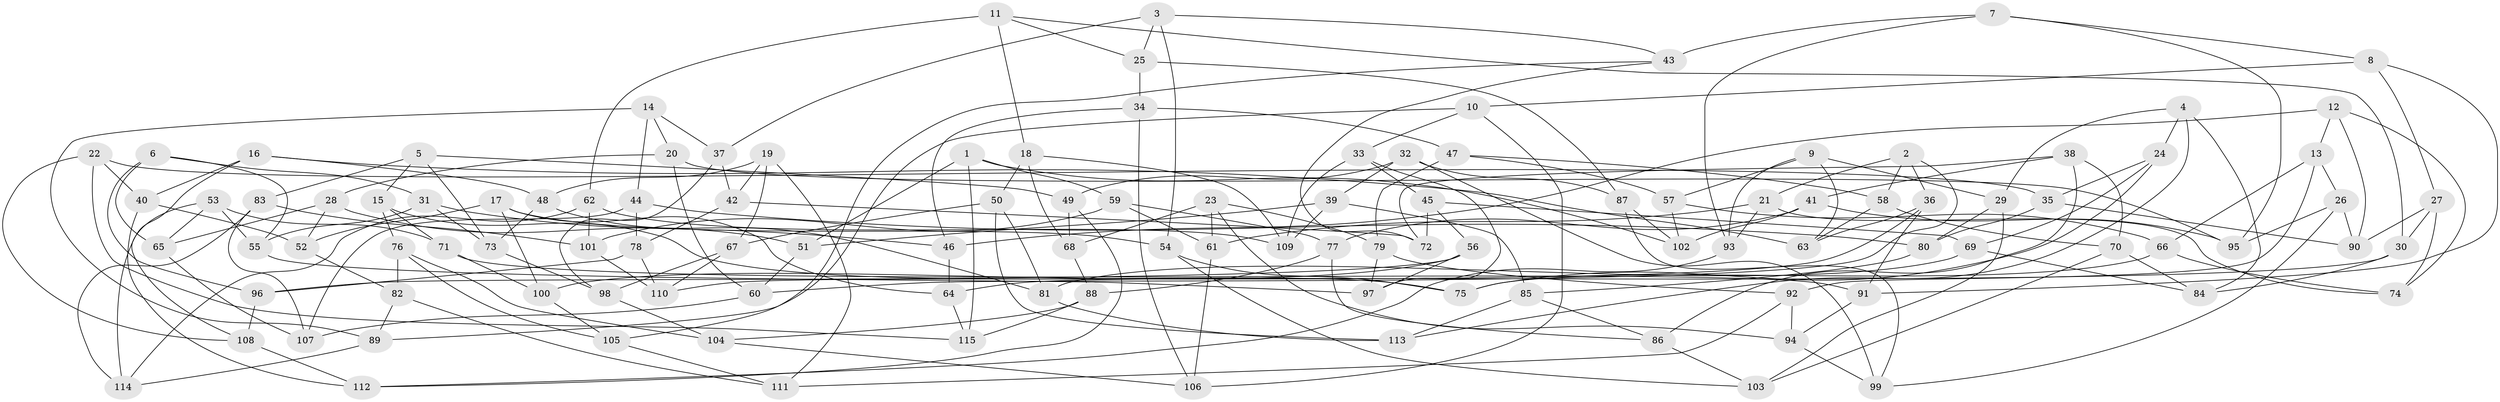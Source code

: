 // Generated by graph-tools (version 1.1) at 2025/57/03/09/25 04:57:52]
// undirected, 115 vertices, 230 edges
graph export_dot {
graph [start="1"]
  node [color=gray90,style=filled];
  1;
  2;
  3;
  4;
  5;
  6;
  7;
  8;
  9;
  10;
  11;
  12;
  13;
  14;
  15;
  16;
  17;
  18;
  19;
  20;
  21;
  22;
  23;
  24;
  25;
  26;
  27;
  28;
  29;
  30;
  31;
  32;
  33;
  34;
  35;
  36;
  37;
  38;
  39;
  40;
  41;
  42;
  43;
  44;
  45;
  46;
  47;
  48;
  49;
  50;
  51;
  52;
  53;
  54;
  55;
  56;
  57;
  58;
  59;
  60;
  61;
  62;
  63;
  64;
  65;
  66;
  67;
  68;
  69;
  70;
  71;
  72;
  73;
  74;
  75;
  76;
  77;
  78;
  79;
  80;
  81;
  82;
  83;
  84;
  85;
  86;
  87;
  88;
  89;
  90;
  91;
  92;
  93;
  94;
  95;
  96;
  97;
  98;
  99;
  100;
  101;
  102;
  103;
  104;
  105;
  106;
  107;
  108;
  109;
  110;
  111;
  112;
  113;
  114;
  115;
  1 -- 51;
  1 -- 102;
  1 -- 59;
  1 -- 115;
  2 -- 58;
  2 -- 60;
  2 -- 21;
  2 -- 36;
  3 -- 25;
  3 -- 43;
  3 -- 37;
  3 -- 54;
  4 -- 24;
  4 -- 113;
  4 -- 29;
  4 -- 84;
  5 -- 15;
  5 -- 83;
  5 -- 49;
  5 -- 73;
  6 -- 31;
  6 -- 65;
  6 -- 96;
  6 -- 55;
  7 -- 8;
  7 -- 43;
  7 -- 95;
  7 -- 93;
  8 -- 27;
  8 -- 10;
  8 -- 91;
  9 -- 29;
  9 -- 63;
  9 -- 57;
  9 -- 93;
  10 -- 89;
  10 -- 33;
  10 -- 106;
  11 -- 62;
  11 -- 18;
  11 -- 30;
  11 -- 25;
  12 -- 74;
  12 -- 46;
  12 -- 13;
  12 -- 90;
  13 -- 92;
  13 -- 26;
  13 -- 66;
  14 -- 89;
  14 -- 20;
  14 -- 44;
  14 -- 37;
  15 -- 75;
  15 -- 76;
  15 -- 71;
  16 -- 48;
  16 -- 114;
  16 -- 63;
  16 -- 40;
  17 -- 100;
  17 -- 64;
  17 -- 54;
  17 -- 52;
  18 -- 109;
  18 -- 50;
  18 -- 68;
  19 -- 67;
  19 -- 111;
  19 -- 42;
  19 -- 48;
  20 -- 95;
  20 -- 28;
  20 -- 60;
  21 -- 93;
  21 -- 61;
  21 -- 74;
  22 -- 108;
  22 -- 40;
  22 -- 115;
  22 -- 35;
  23 -- 94;
  23 -- 61;
  23 -- 68;
  23 -- 79;
  24 -- 69;
  24 -- 75;
  24 -- 35;
  25 -- 34;
  25 -- 87;
  26 -- 99;
  26 -- 90;
  26 -- 95;
  27 -- 74;
  27 -- 90;
  27 -- 30;
  28 -- 52;
  28 -- 65;
  28 -- 51;
  29 -- 80;
  29 -- 103;
  30 -- 64;
  30 -- 84;
  31 -- 55;
  31 -- 73;
  31 -- 46;
  32 -- 39;
  32 -- 49;
  32 -- 99;
  32 -- 87;
  33 -- 45;
  33 -- 97;
  33 -- 109;
  34 -- 106;
  34 -- 47;
  34 -- 46;
  35 -- 90;
  35 -- 80;
  36 -- 110;
  36 -- 63;
  36 -- 91;
  37 -- 98;
  37 -- 42;
  38 -- 72;
  38 -- 86;
  38 -- 41;
  38 -- 70;
  39 -- 109;
  39 -- 85;
  39 -- 51;
  40 -- 112;
  40 -- 52;
  41 -- 102;
  41 -- 95;
  41 -- 77;
  42 -- 78;
  42 -- 72;
  43 -- 72;
  43 -- 105;
  44 -- 78;
  44 -- 107;
  44 -- 80;
  45 -- 72;
  45 -- 56;
  45 -- 69;
  46 -- 64;
  47 -- 79;
  47 -- 57;
  47 -- 58;
  48 -- 81;
  48 -- 73;
  49 -- 68;
  49 -- 112;
  50 -- 67;
  50 -- 81;
  50 -- 113;
  51 -- 60;
  52 -- 82;
  53 -- 108;
  53 -- 55;
  53 -- 71;
  53 -- 65;
  54 -- 103;
  54 -- 75;
  55 -- 97;
  56 -- 100;
  56 -- 96;
  56 -- 97;
  57 -- 102;
  57 -- 66;
  58 -- 70;
  58 -- 63;
  59 -- 61;
  59 -- 77;
  59 -- 101;
  60 -- 107;
  61 -- 106;
  62 -- 101;
  62 -- 114;
  62 -- 109;
  64 -- 115;
  65 -- 107;
  66 -- 74;
  66 -- 75;
  67 -- 98;
  67 -- 110;
  68 -- 88;
  69 -- 84;
  69 -- 81;
  70 -- 84;
  70 -- 103;
  71 -- 100;
  71 -- 91;
  73 -- 98;
  76 -- 82;
  76 -- 105;
  76 -- 104;
  77 -- 86;
  77 -- 88;
  78 -- 96;
  78 -- 110;
  79 -- 97;
  79 -- 92;
  80 -- 85;
  81 -- 113;
  82 -- 89;
  82 -- 111;
  83 -- 114;
  83 -- 107;
  83 -- 101;
  85 -- 86;
  85 -- 113;
  86 -- 103;
  87 -- 102;
  87 -- 99;
  88 -- 104;
  88 -- 115;
  89 -- 114;
  91 -- 94;
  92 -- 94;
  92 -- 111;
  93 -- 112;
  94 -- 99;
  96 -- 108;
  98 -- 104;
  100 -- 105;
  101 -- 110;
  104 -- 106;
  105 -- 111;
  108 -- 112;
}
